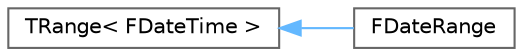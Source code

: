digraph "Graphical Class Hierarchy"
{
 // INTERACTIVE_SVG=YES
 // LATEX_PDF_SIZE
  bgcolor="transparent";
  edge [fontname=Helvetica,fontsize=10,labelfontname=Helvetica,labelfontsize=10];
  node [fontname=Helvetica,fontsize=10,shape=box,height=0.2,width=0.4];
  rankdir="LR";
  Node0 [id="Node000000",label="TRange\< FDateTime \>",height=0.2,width=0.4,color="grey40", fillcolor="white", style="filled",URL="$d0/d01/classTRange.html",tooltip=" "];
  Node0 -> Node1 [id="edge8362_Node000000_Node000001",dir="back",color="steelblue1",style="solid",tooltip=" "];
  Node1 [id="Node000001",label="FDateRange",height=0.2,width=0.4,color="grey40", fillcolor="white", style="filled",URL="$df/d7e/structFDateRange.html",tooltip=" "];
}
